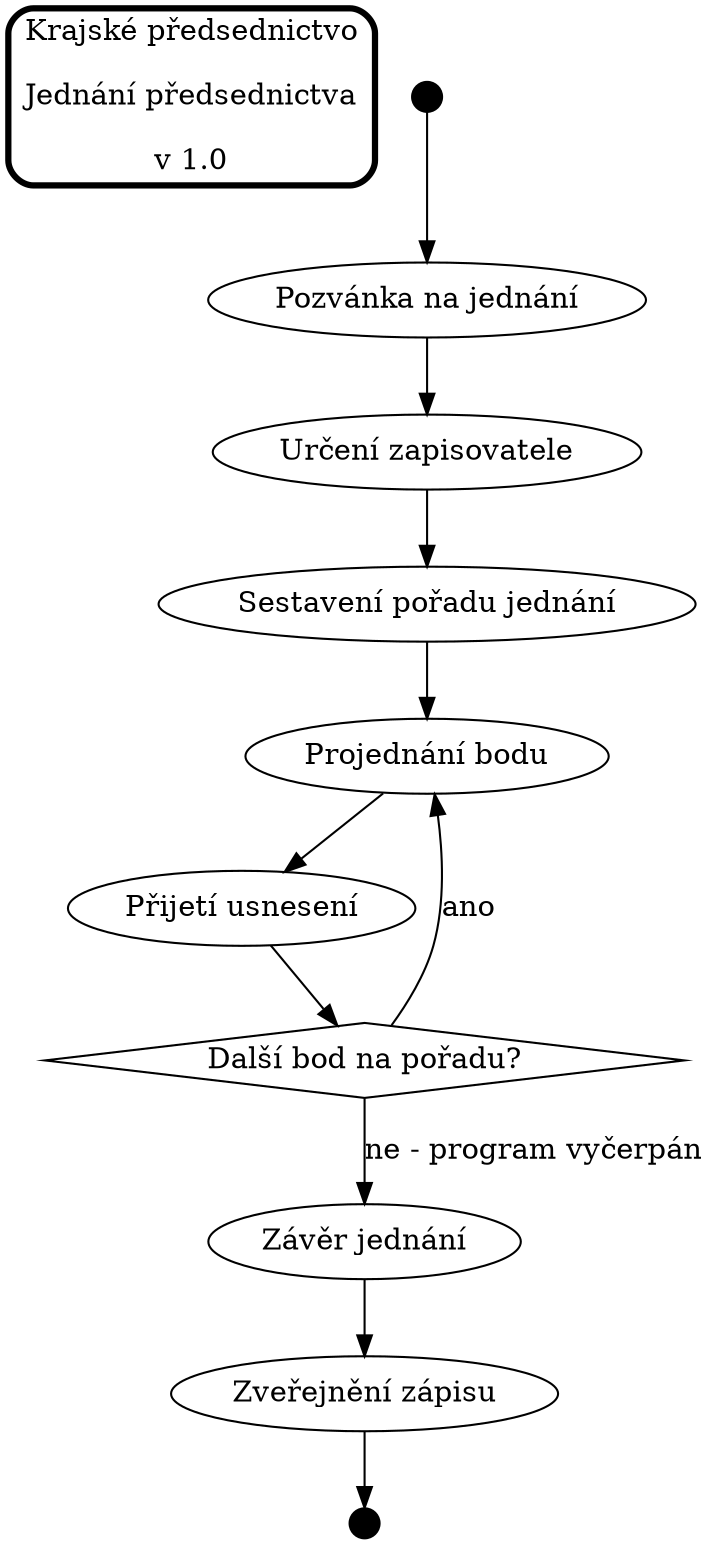 digraph G {
  owner [shape=rect style=rounded penwidth=3 height=1.0 label="Krajské předsednictvo\n\nJednání předsednictva\n\nv 1.0"]  

  start -> pozvanka -> urceni_zapisovatele -> sestaveni_poradu -> projednani_bodu -> prijeti_usneseni -> je_dalsi_bod
  je_dalsi_bod -> projednani_bodu [label="ano"]
  je_dalsi_bod -> zaver [label="ne - program vyčerpán"]
  zaver -> zverejneni_zapisu -> end

  je_dalsi_bod [shape=diamond label="Další bod na pořadu?"]

  pozvanka [label="Pozvánka na jednání"]
  urceni_zapisovatele [label="Určení zapisovatele"]
  sestaveni_poradu [label="Sestavení pořadu jednání"]
  projednani_bodu [label="Projednání bodu"]
  prijeti_usneseni [label="Přijetí usnesení"]
  zaver [label="Závěr jednání"]
  zverejneni_zapisu [label="Zveřejnění zápisu"]

  start [shape=point height=0.2 label="Start"]
  end [shape=point height=0.2 label="Konec"]
}
